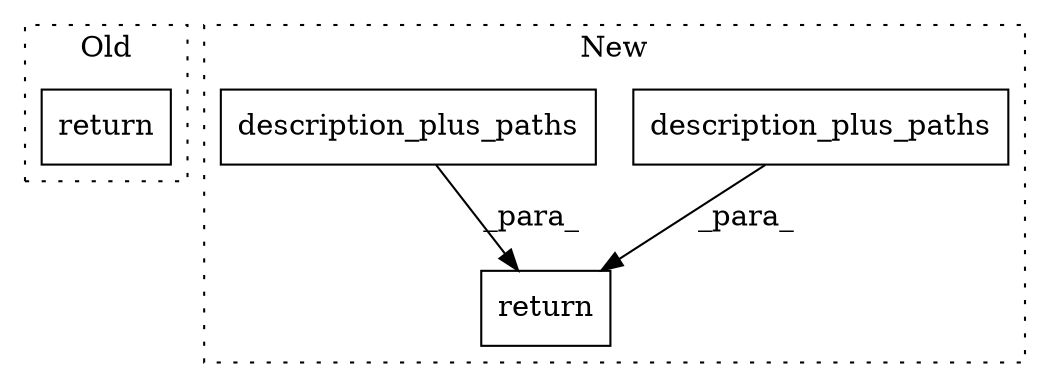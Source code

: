 digraph G {
subgraph cluster0 {
1 [label="return" a="41" s="7479" l="7" shape="box"];
label = "Old";
style="dotted";
}
subgraph cluster1 {
2 [label="description_plus_paths" a="32" s="7629" l="24" shape="box"];
3 [label="return" a="41" s="7617" l="7" shape="box"];
4 [label="description_plus_paths" a="32" s="7667" l="24" shape="box"];
label = "New";
style="dotted";
}
2 -> 3 [label="_para_"];
4 -> 3 [label="_para_"];
}